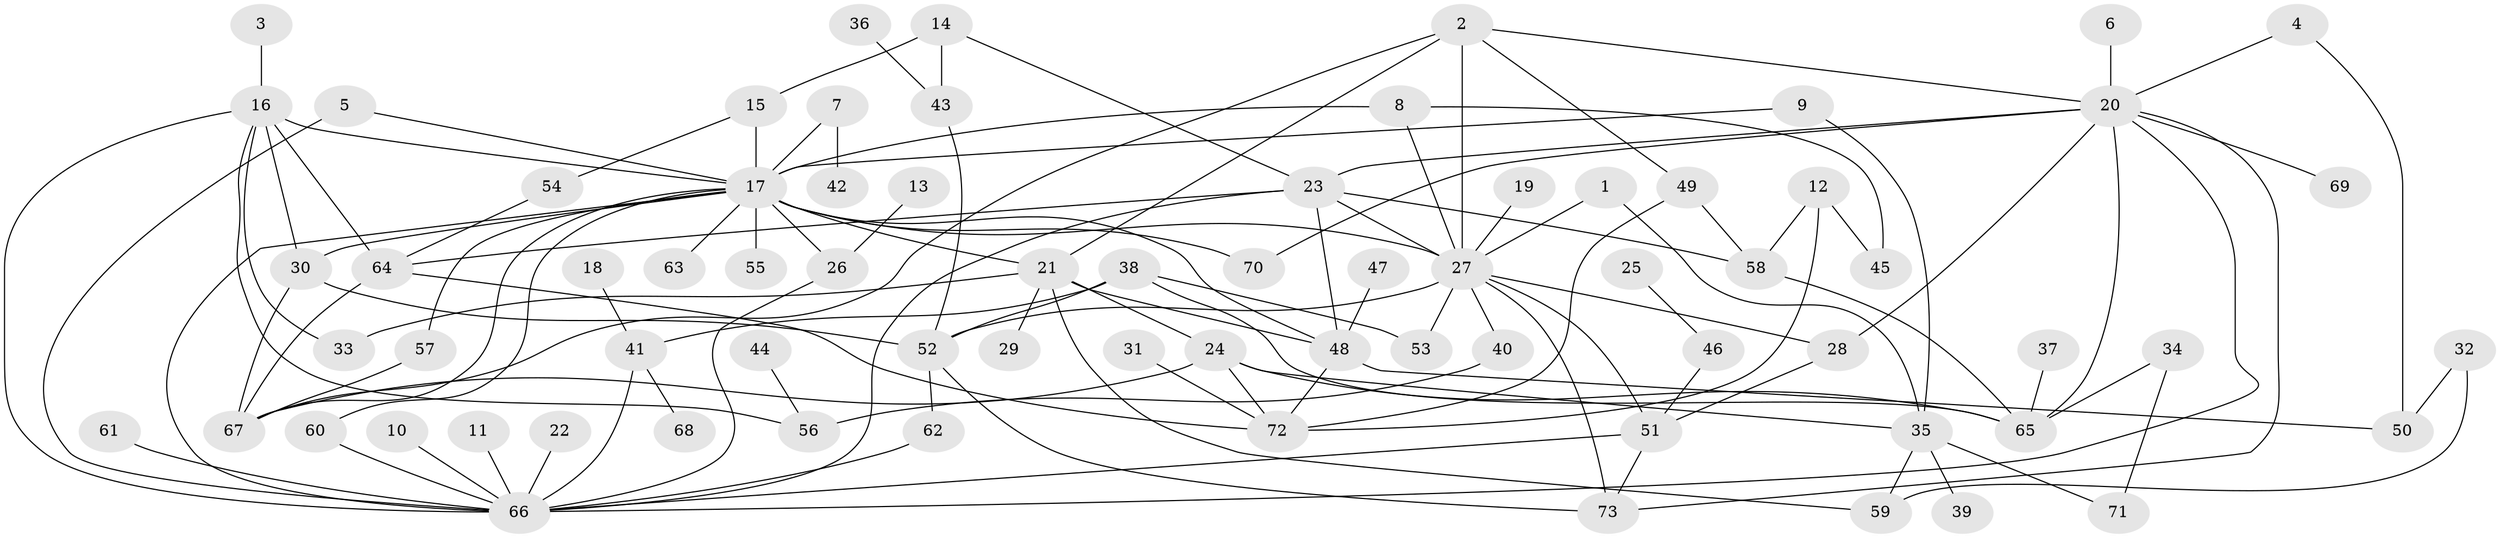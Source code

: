 // original degree distribution, {23: 0.00684931506849315, 9: 0.0136986301369863, 7: 0.02054794520547945, 17: 0.00684931506849315, 2: 0.23972602739726026, 3: 0.1095890410958904, 5: 0.04794520547945205, 12: 0.00684931506849315, 6: 0.0273972602739726, 4: 0.0547945205479452, 1: 0.4383561643835616, 18: 0.00684931506849315, 8: 0.02054794520547945}
// Generated by graph-tools (version 1.1) at 2025/01/03/09/25 03:01:38]
// undirected, 73 vertices, 121 edges
graph export_dot {
graph [start="1"]
  node [color=gray90,style=filled];
  1;
  2;
  3;
  4;
  5;
  6;
  7;
  8;
  9;
  10;
  11;
  12;
  13;
  14;
  15;
  16;
  17;
  18;
  19;
  20;
  21;
  22;
  23;
  24;
  25;
  26;
  27;
  28;
  29;
  30;
  31;
  32;
  33;
  34;
  35;
  36;
  37;
  38;
  39;
  40;
  41;
  42;
  43;
  44;
  45;
  46;
  47;
  48;
  49;
  50;
  51;
  52;
  53;
  54;
  55;
  56;
  57;
  58;
  59;
  60;
  61;
  62;
  63;
  64;
  65;
  66;
  67;
  68;
  69;
  70;
  71;
  72;
  73;
  1 -- 27 [weight=1.0];
  1 -- 35 [weight=1.0];
  2 -- 20 [weight=1.0];
  2 -- 21 [weight=1.0];
  2 -- 27 [weight=1.0];
  2 -- 49 [weight=1.0];
  2 -- 67 [weight=1.0];
  3 -- 16 [weight=1.0];
  4 -- 20 [weight=1.0];
  4 -- 50 [weight=1.0];
  5 -- 17 [weight=1.0];
  5 -- 66 [weight=1.0];
  6 -- 20 [weight=1.0];
  7 -- 17 [weight=1.0];
  7 -- 42 [weight=1.0];
  8 -- 17 [weight=1.0];
  8 -- 27 [weight=1.0];
  8 -- 45 [weight=1.0];
  9 -- 17 [weight=1.0];
  9 -- 35 [weight=1.0];
  10 -- 66 [weight=1.0];
  11 -- 66 [weight=1.0];
  12 -- 45 [weight=1.0];
  12 -- 58 [weight=1.0];
  12 -- 72 [weight=1.0];
  13 -- 26 [weight=1.0];
  14 -- 15 [weight=2.0];
  14 -- 23 [weight=1.0];
  14 -- 43 [weight=1.0];
  15 -- 17 [weight=1.0];
  15 -- 54 [weight=1.0];
  16 -- 17 [weight=1.0];
  16 -- 30 [weight=1.0];
  16 -- 33 [weight=1.0];
  16 -- 56 [weight=1.0];
  16 -- 64 [weight=1.0];
  16 -- 66 [weight=1.0];
  17 -- 21 [weight=1.0];
  17 -- 26 [weight=1.0];
  17 -- 27 [weight=1.0];
  17 -- 30 [weight=1.0];
  17 -- 48 [weight=1.0];
  17 -- 55 [weight=1.0];
  17 -- 57 [weight=1.0];
  17 -- 60 [weight=1.0];
  17 -- 63 [weight=1.0];
  17 -- 66 [weight=1.0];
  17 -- 67 [weight=1.0];
  17 -- 70 [weight=2.0];
  18 -- 41 [weight=1.0];
  19 -- 27 [weight=1.0];
  20 -- 23 [weight=1.0];
  20 -- 28 [weight=1.0];
  20 -- 65 [weight=1.0];
  20 -- 66 [weight=1.0];
  20 -- 69 [weight=1.0];
  20 -- 70 [weight=1.0];
  20 -- 73 [weight=1.0];
  21 -- 24 [weight=1.0];
  21 -- 29 [weight=1.0];
  21 -- 33 [weight=1.0];
  21 -- 48 [weight=1.0];
  21 -- 59 [weight=1.0];
  22 -- 66 [weight=1.0];
  23 -- 27 [weight=1.0];
  23 -- 48 [weight=1.0];
  23 -- 58 [weight=1.0];
  23 -- 64 [weight=1.0];
  23 -- 66 [weight=1.0];
  24 -- 35 [weight=1.0];
  24 -- 65 [weight=1.0];
  24 -- 67 [weight=1.0];
  24 -- 72 [weight=1.0];
  25 -- 46 [weight=1.0];
  26 -- 66 [weight=1.0];
  27 -- 28 [weight=1.0];
  27 -- 40 [weight=1.0];
  27 -- 51 [weight=1.0];
  27 -- 52 [weight=1.0];
  27 -- 53 [weight=2.0];
  27 -- 73 [weight=1.0];
  28 -- 51 [weight=1.0];
  30 -- 52 [weight=1.0];
  30 -- 67 [weight=1.0];
  31 -- 72 [weight=1.0];
  32 -- 50 [weight=1.0];
  32 -- 59 [weight=1.0];
  34 -- 65 [weight=1.0];
  34 -- 71 [weight=1.0];
  35 -- 39 [weight=1.0];
  35 -- 59 [weight=1.0];
  35 -- 71 [weight=1.0];
  36 -- 43 [weight=1.0];
  37 -- 65 [weight=1.0];
  38 -- 41 [weight=1.0];
  38 -- 52 [weight=1.0];
  38 -- 53 [weight=1.0];
  38 -- 65 [weight=1.0];
  40 -- 56 [weight=1.0];
  41 -- 66 [weight=1.0];
  41 -- 68 [weight=1.0];
  43 -- 52 [weight=1.0];
  44 -- 56 [weight=1.0];
  46 -- 51 [weight=1.0];
  47 -- 48 [weight=1.0];
  48 -- 50 [weight=1.0];
  48 -- 72 [weight=1.0];
  49 -- 58 [weight=1.0];
  49 -- 72 [weight=1.0];
  51 -- 66 [weight=1.0];
  51 -- 73 [weight=1.0];
  52 -- 62 [weight=1.0];
  52 -- 73 [weight=1.0];
  54 -- 64 [weight=1.0];
  57 -- 67 [weight=1.0];
  58 -- 65 [weight=1.0];
  60 -- 66 [weight=1.0];
  61 -- 66 [weight=1.0];
  62 -- 66 [weight=1.0];
  64 -- 67 [weight=1.0];
  64 -- 72 [weight=1.0];
}
